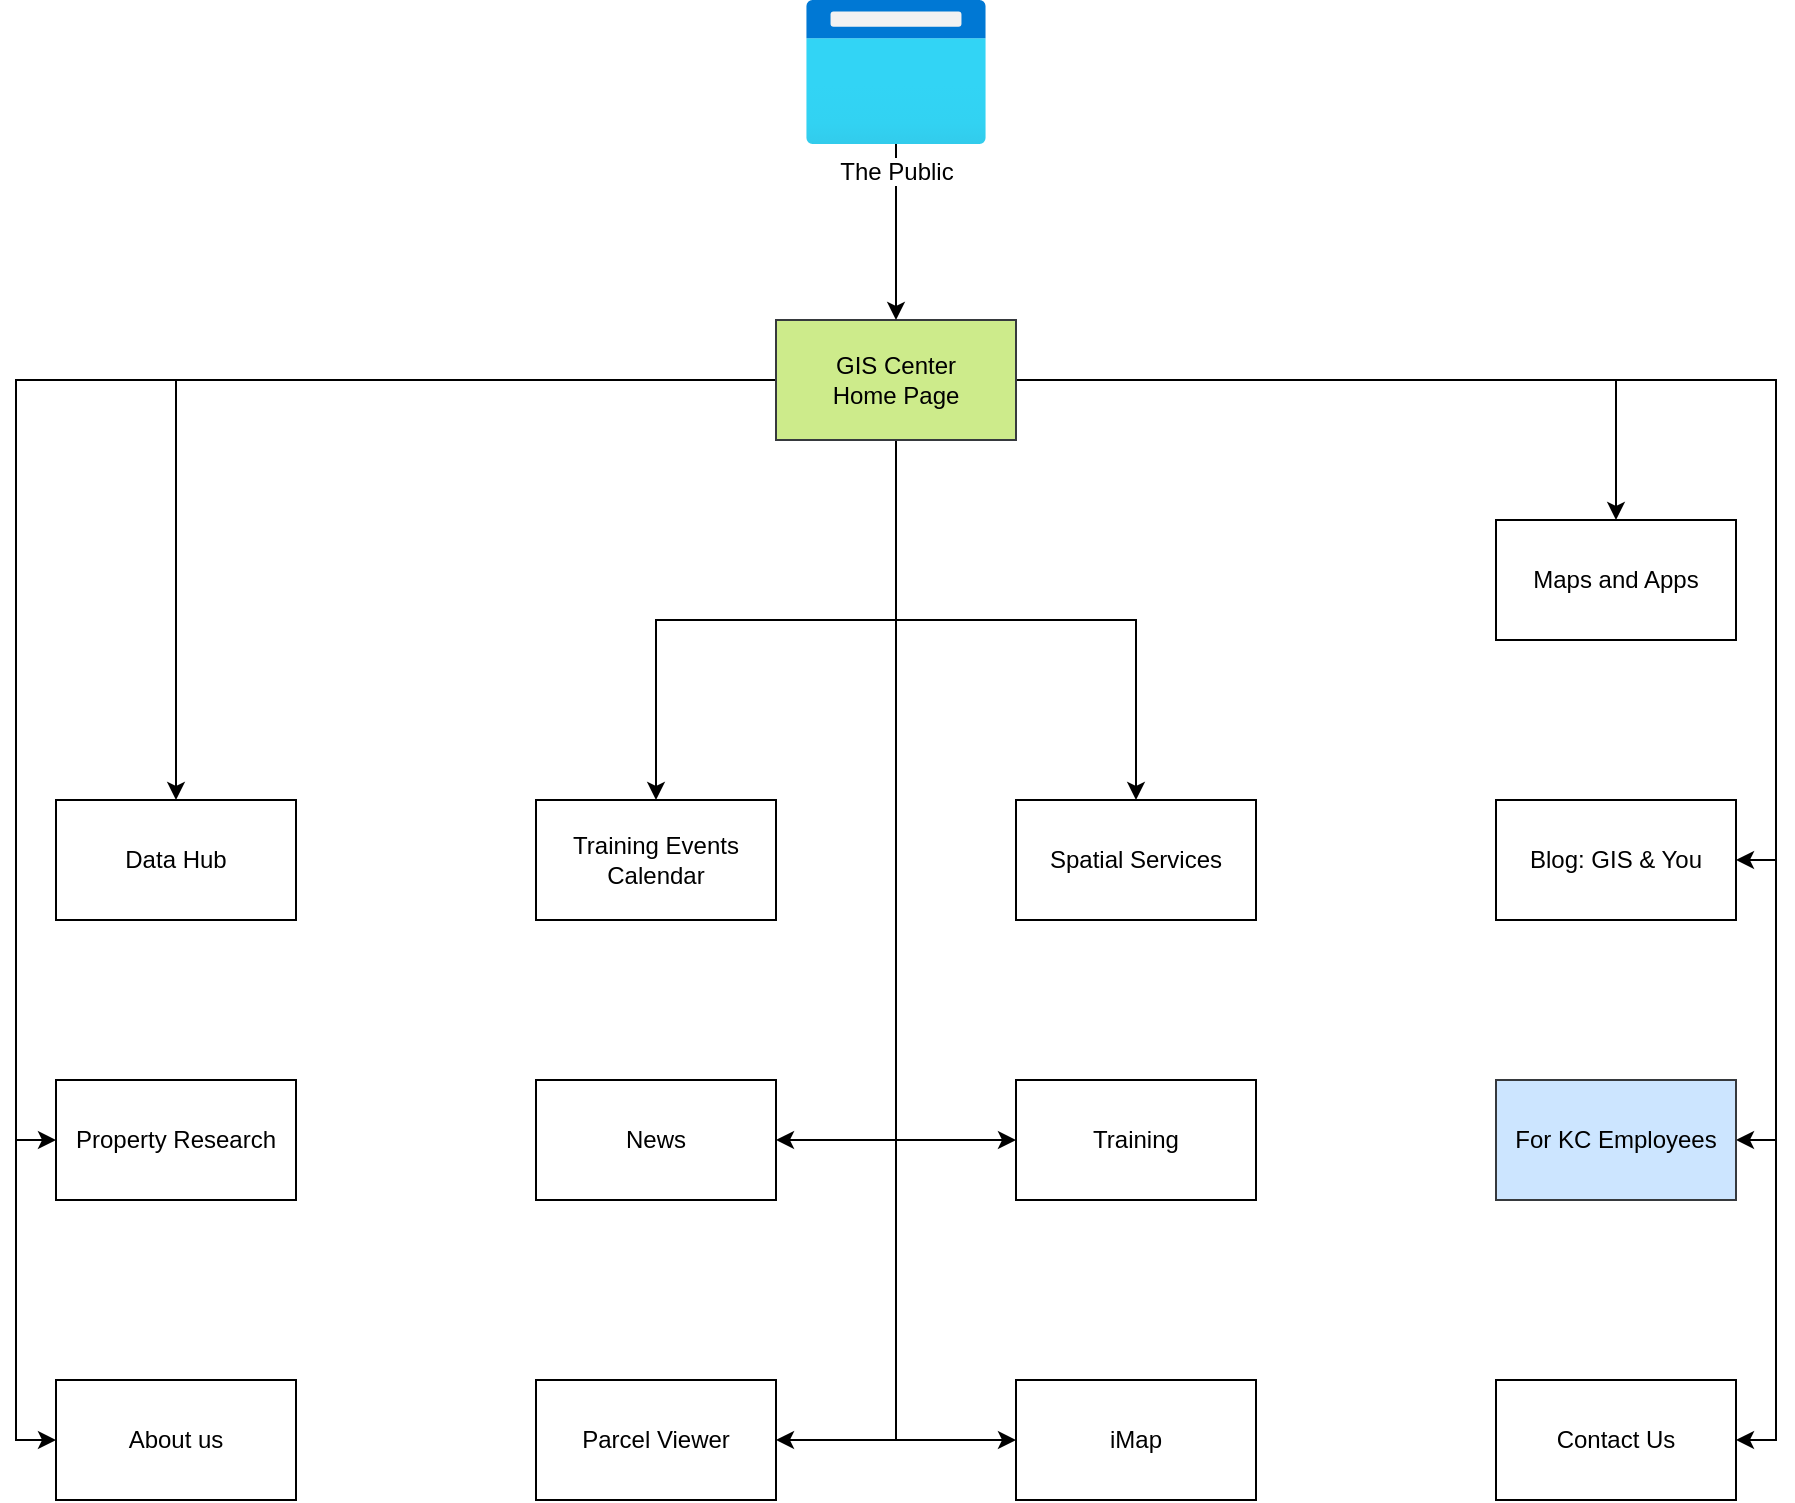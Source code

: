 <mxfile version="20.0.3" type="device"><diagram id="dsgKbcCjqJsrWvbEjHPB" name="Page-1"><mxGraphModel dx="1206" dy="1104" grid="1" gridSize="10" guides="1" tooltips="1" connect="1" arrows="1" fold="1" page="1" pageScale="1" pageWidth="1100" pageHeight="850" math="0" shadow="0"><root><mxCell id="0"/><mxCell id="1" parent="0"/><mxCell id="OqKK2q7n3H6Q88aYW08N-22" style="edgeStyle=orthogonalEdgeStyle;rounded=0;orthogonalLoop=1;jettySize=auto;html=1;entryX=0.5;entryY=0;entryDx=0;entryDy=0;" edge="1" parent="1" source="OqKK2q7n3H6Q88aYW08N-1" target="OqKK2q7n3H6Q88aYW08N-2"><mxGeometry relative="1" as="geometry"/></mxCell><mxCell id="OqKK2q7n3H6Q88aYW08N-23" style="edgeStyle=orthogonalEdgeStyle;rounded=0;orthogonalLoop=1;jettySize=auto;html=1;entryX=0.5;entryY=0;entryDx=0;entryDy=0;" edge="1" parent="1" source="OqKK2q7n3H6Q88aYW08N-1" target="OqKK2q7n3H6Q88aYW08N-5"><mxGeometry relative="1" as="geometry"/></mxCell><mxCell id="OqKK2q7n3H6Q88aYW08N-24" style="edgeStyle=orthogonalEdgeStyle;rounded=0;orthogonalLoop=1;jettySize=auto;html=1;entryX=0.5;entryY=0;entryDx=0;entryDy=0;" edge="1" parent="1" source="OqKK2q7n3H6Q88aYW08N-1" target="OqKK2q7n3H6Q88aYW08N-20"><mxGeometry relative="1" as="geometry"/></mxCell><mxCell id="OqKK2q7n3H6Q88aYW08N-25" style="edgeStyle=orthogonalEdgeStyle;rounded=0;orthogonalLoop=1;jettySize=auto;html=1;entryX=0.5;entryY=0;entryDx=0;entryDy=0;" edge="1" parent="1" source="OqKK2q7n3H6Q88aYW08N-1" target="OqKK2q7n3H6Q88aYW08N-3"><mxGeometry relative="1" as="geometry"/></mxCell><mxCell id="OqKK2q7n3H6Q88aYW08N-28" style="edgeStyle=orthogonalEdgeStyle;rounded=0;orthogonalLoop=1;jettySize=auto;html=1;entryX=0;entryY=0.5;entryDx=0;entryDy=0;" edge="1" parent="1" source="OqKK2q7n3H6Q88aYW08N-1" target="OqKK2q7n3H6Q88aYW08N-13"><mxGeometry relative="1" as="geometry"/></mxCell><mxCell id="OqKK2q7n3H6Q88aYW08N-29" style="edgeStyle=orthogonalEdgeStyle;rounded=0;orthogonalLoop=1;jettySize=auto;html=1;entryX=0;entryY=0.5;entryDx=0;entryDy=0;" edge="1" parent="1" source="OqKK2q7n3H6Q88aYW08N-1" target="OqKK2q7n3H6Q88aYW08N-15"><mxGeometry relative="1" as="geometry"/></mxCell><mxCell id="OqKK2q7n3H6Q88aYW08N-30" style="edgeStyle=orthogonalEdgeStyle;rounded=0;orthogonalLoop=1;jettySize=auto;html=1;entryX=1;entryY=0.5;entryDx=0;entryDy=0;" edge="1" parent="1" source="OqKK2q7n3H6Q88aYW08N-1" target="OqKK2q7n3H6Q88aYW08N-19"><mxGeometry relative="1" as="geometry"/></mxCell><mxCell id="OqKK2q7n3H6Q88aYW08N-31" style="edgeStyle=orthogonalEdgeStyle;rounded=0;orthogonalLoop=1;jettySize=auto;html=1;entryX=0;entryY=0.5;entryDx=0;entryDy=0;" edge="1" parent="1" source="OqKK2q7n3H6Q88aYW08N-1" target="OqKK2q7n3H6Q88aYW08N-18"><mxGeometry relative="1" as="geometry"/></mxCell><mxCell id="OqKK2q7n3H6Q88aYW08N-33" style="edgeStyle=orthogonalEdgeStyle;rounded=0;orthogonalLoop=1;jettySize=auto;html=1;entryX=1;entryY=0.5;entryDx=0;entryDy=0;" edge="1" parent="1" source="OqKK2q7n3H6Q88aYW08N-1" target="OqKK2q7n3H6Q88aYW08N-14"><mxGeometry relative="1" as="geometry"/></mxCell><mxCell id="OqKK2q7n3H6Q88aYW08N-34" style="edgeStyle=orthogonalEdgeStyle;rounded=0;orthogonalLoop=1;jettySize=auto;html=1;entryX=0;entryY=0.5;entryDx=0;entryDy=0;" edge="1" parent="1" source="OqKK2q7n3H6Q88aYW08N-1" target="OqKK2q7n3H6Q88aYW08N-12"><mxGeometry relative="1" as="geometry"/></mxCell><mxCell id="OqKK2q7n3H6Q88aYW08N-35" style="edgeStyle=orthogonalEdgeStyle;rounded=0;orthogonalLoop=1;jettySize=auto;html=1;entryX=1;entryY=0.5;entryDx=0;entryDy=0;" edge="1" parent="1" source="OqKK2q7n3H6Q88aYW08N-1" target="OqKK2q7n3H6Q88aYW08N-4"><mxGeometry relative="1" as="geometry"/></mxCell><mxCell id="OqKK2q7n3H6Q88aYW08N-36" style="edgeStyle=orthogonalEdgeStyle;rounded=0;orthogonalLoop=1;jettySize=auto;html=1;entryX=1;entryY=0.5;entryDx=0;entryDy=0;" edge="1" parent="1" source="OqKK2q7n3H6Q88aYW08N-1" target="OqKK2q7n3H6Q88aYW08N-17"><mxGeometry relative="1" as="geometry"/></mxCell><mxCell id="OqKK2q7n3H6Q88aYW08N-37" style="edgeStyle=orthogonalEdgeStyle;rounded=0;orthogonalLoop=1;jettySize=auto;html=1;entryX=1;entryY=0.5;entryDx=0;entryDy=0;" edge="1" parent="1" source="OqKK2q7n3H6Q88aYW08N-1" target="OqKK2q7n3H6Q88aYW08N-16"><mxGeometry relative="1" as="geometry"/></mxCell><mxCell id="OqKK2q7n3H6Q88aYW08N-1" value="GIS Center&lt;br&gt;Home Page" style="rounded=0;whiteSpace=wrap;html=1;fillColor=#cdeb8b;strokeColor=#36393d;" vertex="1" parent="1"><mxGeometry x="490" y="220" width="120" height="60" as="geometry"/></mxCell><mxCell id="OqKK2q7n3H6Q88aYW08N-2" value="Maps and Apps" style="rounded=0;whiteSpace=wrap;html=1;" vertex="1" parent="1"><mxGeometry x="850" y="320" width="120" height="60" as="geometry"/></mxCell><mxCell id="OqKK2q7n3H6Q88aYW08N-3" value="Data Hub" style="rounded=0;whiteSpace=wrap;html=1;" vertex="1" parent="1"><mxGeometry x="130" y="460" width="120" height="60" as="geometry"/></mxCell><mxCell id="OqKK2q7n3H6Q88aYW08N-4" value="Blog: GIS &amp;amp; You" style="rounded=0;whiteSpace=wrap;html=1;" vertex="1" parent="1"><mxGeometry x="850" y="460" width="120" height="60" as="geometry"/></mxCell><mxCell id="OqKK2q7n3H6Q88aYW08N-5" value="Spatial Services" style="rounded=0;whiteSpace=wrap;html=1;" vertex="1" parent="1"><mxGeometry x="610" y="460" width="120" height="60" as="geometry"/></mxCell><mxCell id="OqKK2q7n3H6Q88aYW08N-38" style="edgeStyle=orthogonalEdgeStyle;rounded=0;orthogonalLoop=1;jettySize=auto;html=1;" edge="1" parent="1" source="OqKK2q7n3H6Q88aYW08N-10" target="OqKK2q7n3H6Q88aYW08N-1"><mxGeometry relative="1" as="geometry"/></mxCell><mxCell id="OqKK2q7n3H6Q88aYW08N-10" value="The Public" style="aspect=fixed;html=1;points=[];align=center;image;fontSize=12;image=img/lib/azure2/general/Browser.svg;" vertex="1" parent="1"><mxGeometry x="505" y="60" width="90" height="72" as="geometry"/></mxCell><mxCell id="OqKK2q7n3H6Q88aYW08N-12" value="Training" style="rounded=0;whiteSpace=wrap;html=1;" vertex="1" parent="1"><mxGeometry x="610" y="600" width="120" height="60" as="geometry"/></mxCell><mxCell id="OqKK2q7n3H6Q88aYW08N-13" value="Property Research" style="rounded=0;whiteSpace=wrap;html=1;" vertex="1" parent="1"><mxGeometry x="130" y="600" width="120" height="60" as="geometry"/></mxCell><mxCell id="OqKK2q7n3H6Q88aYW08N-14" value="News" style="rounded=0;whiteSpace=wrap;html=1;" vertex="1" parent="1"><mxGeometry x="370" y="600" width="120" height="60" as="geometry"/></mxCell><mxCell id="OqKK2q7n3H6Q88aYW08N-15" value="About us" style="rounded=0;whiteSpace=wrap;html=1;" vertex="1" parent="1"><mxGeometry x="130" y="750" width="120" height="60" as="geometry"/></mxCell><mxCell id="OqKK2q7n3H6Q88aYW08N-16" value="Contact Us" style="rounded=0;whiteSpace=wrap;html=1;" vertex="1" parent="1"><mxGeometry x="850" y="750" width="120" height="60" as="geometry"/></mxCell><mxCell id="OqKK2q7n3H6Q88aYW08N-17" value="For KC Employees" style="rounded=0;whiteSpace=wrap;html=1;fillColor=#cce5ff;strokeColor=#36393d;" vertex="1" parent="1"><mxGeometry x="850" y="600" width="120" height="60" as="geometry"/></mxCell><mxCell id="OqKK2q7n3H6Q88aYW08N-18" value="iMap" style="rounded=0;whiteSpace=wrap;html=1;" vertex="1" parent="1"><mxGeometry x="610" y="750" width="120" height="60" as="geometry"/></mxCell><mxCell id="OqKK2q7n3H6Q88aYW08N-19" value="Parcel Viewer" style="rounded=0;whiteSpace=wrap;html=1;" vertex="1" parent="1"><mxGeometry x="370" y="750" width="120" height="60" as="geometry"/></mxCell><mxCell id="OqKK2q7n3H6Q88aYW08N-20" value="Training Events Calendar" style="rounded=0;whiteSpace=wrap;html=1;" vertex="1" parent="1"><mxGeometry x="370" y="460" width="120" height="60" as="geometry"/></mxCell></root></mxGraphModel></diagram></mxfile>